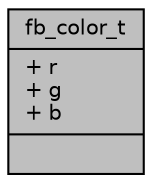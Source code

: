 digraph "fb_color_t"
{
 // INTERACTIVE_SVG=YES
 // LATEX_PDF_SIZE
  bgcolor="transparent";
  edge [fontname="Helvetica",fontsize="10",labelfontname="Helvetica",labelfontsize="10"];
  node [fontname="Helvetica",fontsize="10",shape=record];
  Node1 [label="{fb_color_t\n|+ r\l+ g\l+ b\l|}",height=0.2,width=0.4,color="black", fillcolor="grey75", style="filled", fontcolor="black",tooltip=" "];
}
